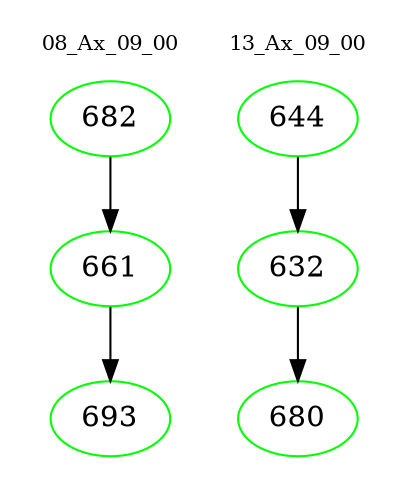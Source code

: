 digraph{
subgraph cluster_0 {
color = white
label = "08_Ax_09_00";
fontsize=10;
T0_682 [label="682", color="green"]
T0_682 -> T0_661 [color="black"]
T0_661 [label="661", color="green"]
T0_661 -> T0_693 [color="black"]
T0_693 [label="693", color="green"]
}
subgraph cluster_1 {
color = white
label = "13_Ax_09_00";
fontsize=10;
T1_644 [label="644", color="green"]
T1_644 -> T1_632 [color="black"]
T1_632 [label="632", color="green"]
T1_632 -> T1_680 [color="black"]
T1_680 [label="680", color="green"]
}
}
